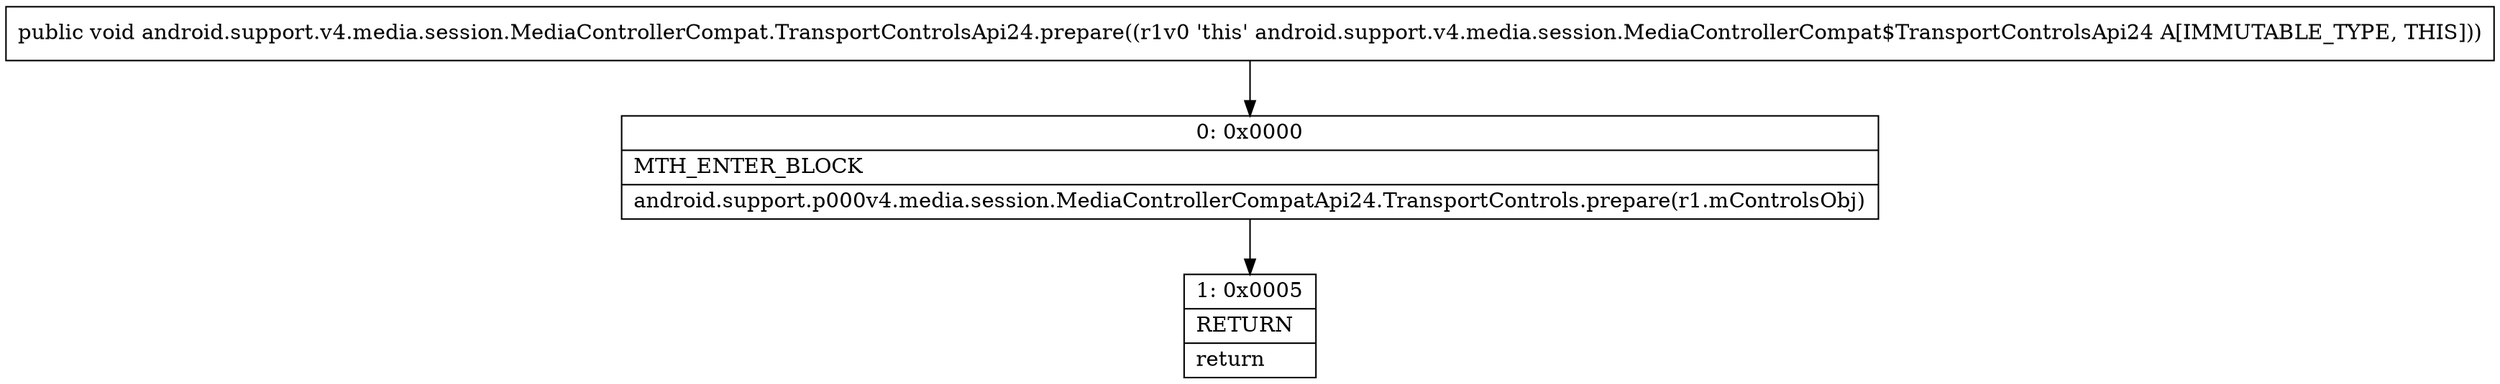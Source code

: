 digraph "CFG forandroid.support.v4.media.session.MediaControllerCompat.TransportControlsApi24.prepare()V" {
Node_0 [shape=record,label="{0\:\ 0x0000|MTH_ENTER_BLOCK\l|android.support.p000v4.media.session.MediaControllerCompatApi24.TransportControls.prepare(r1.mControlsObj)\l}"];
Node_1 [shape=record,label="{1\:\ 0x0005|RETURN\l|return\l}"];
MethodNode[shape=record,label="{public void android.support.v4.media.session.MediaControllerCompat.TransportControlsApi24.prepare((r1v0 'this' android.support.v4.media.session.MediaControllerCompat$TransportControlsApi24 A[IMMUTABLE_TYPE, THIS])) }"];
MethodNode -> Node_0;
Node_0 -> Node_1;
}


